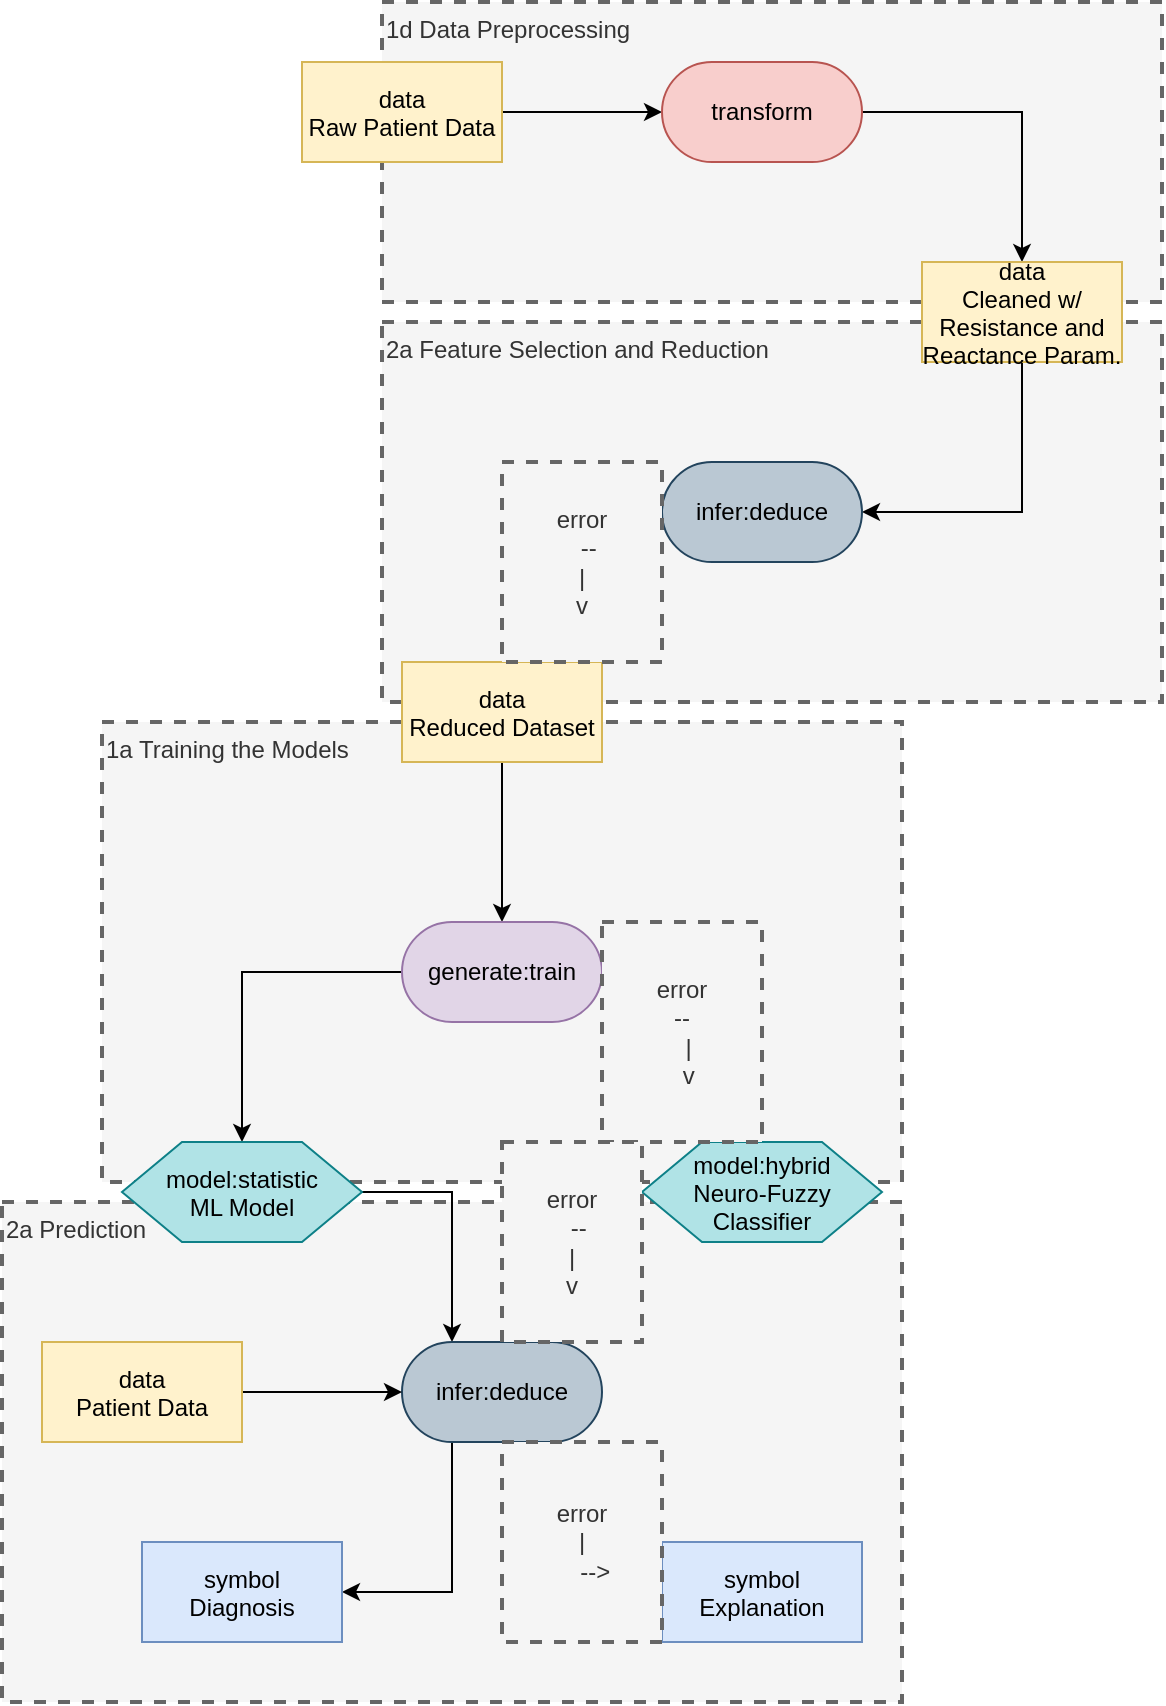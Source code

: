 <mxfile version="27.0.3">
  <diagram name="Page-1" id="siX3Bjw0xhhZiC8nXykk">
    <mxGraphModel dx="786" dy="471" grid="1" gridSize="10" guides="1" tooltips="1" connect="1" arrows="1" fold="1" page="1" pageScale="1" pageWidth="3300" pageHeight="4681" math="0" shadow="0">
      <root>
        <mxCell id="0" />
        <mxCell id="1" parent="0" />
        <mxCell id="oWAYwEZfcSzdN_Cnk6cj-37" value="2a Prediction" style="text;html=1;align=left;verticalAlign=top;whiteSpace=wrap;rounded=0;dashed=1;fillColor=#f5f5f5;fontColor=#333333;strokeColor=#666666;strokeWidth=2;" name="text" vertex="1" parent="1">
          <mxGeometry x="190" y="800" width="450" height="250" as="geometry" />
        </mxCell>
        <mxCell id="oWAYwEZfcSzdN_Cnk6cj-36" value="1a Training the Models" style="text;html=1;align=left;verticalAlign=top;whiteSpace=wrap;rounded=0;dashed=1;fillColor=#f5f5f5;fontColor=#333333;strokeColor=#666666;strokeWidth=2;" name="text" vertex="1" parent="1">
          <mxGeometry x="240" y="560" width="400" height="230" as="geometry" />
        </mxCell>
        <mxCell id="oWAYwEZfcSzdN_Cnk6cj-35" value="2a Feature Selection and Reduction" style="text;html=1;align=left;verticalAlign=top;whiteSpace=wrap;rounded=0;dashed=1;fillColor=#f5f5f5;fontColor=#333333;strokeColor=#666666;strokeWidth=2;" name="text" vertex="1" parent="1">
          <mxGeometry x="380" y="360" width="390" height="190" as="geometry" />
        </mxCell>
        <mxCell id="oWAYwEZfcSzdN_Cnk6cj-34" value="1d Data Preprocessing" style="text;html=1;align=left;verticalAlign=top;whiteSpace=wrap;rounded=0;dashed=1;fillColor=#f5f5f5;fontColor=#333333;strokeColor=#666666;strokeWidth=2;" name="text" vertex="1" parent="1">
          <mxGeometry x="380" y="200" width="390" height="150" as="geometry" />
        </mxCell>
        <mxCell id="oWAYwEZfcSzdN_Cnk6cj-3" style="edgeStyle=orthogonalEdgeStyle;rounded=0;orthogonalLoop=1;jettySize=auto;html=1;exitX=1;exitY=0.5;exitDx=0;exitDy=0;entryX=0;entryY=0.5;entryDx=0;entryDy=0;" edge="1" parent="1" source="oWAYwEZfcSzdN_Cnk6cj-1" target="oWAYwEZfcSzdN_Cnk6cj-2">
          <mxGeometry relative="1" as="geometry" />
        </mxCell>
        <mxCell id="oWAYwEZfcSzdN_Cnk6cj-1" value="data&#xa;Raw Patient Data" style="rectangle;fillColor=#fff2cc;strokeColor=#d6b656;" name="data" vertex="1" parent="1">
          <mxGeometry x="340" y="230" width="100" height="50" as="geometry" />
        </mxCell>
        <mxCell id="oWAYwEZfcSzdN_Cnk6cj-5" style="edgeStyle=orthogonalEdgeStyle;rounded=0;orthogonalLoop=1;jettySize=auto;html=1;exitX=1;exitY=0.5;exitDx=0;exitDy=0;entryX=0.5;entryY=0;entryDx=0;entryDy=0;" edge="1" parent="1" source="oWAYwEZfcSzdN_Cnk6cj-2" target="oWAYwEZfcSzdN_Cnk6cj-4">
          <mxGeometry relative="1" as="geometry" />
        </mxCell>
        <mxCell id="oWAYwEZfcSzdN_Cnk6cj-2" value="transform" style="rounded=1;whiteSpace=wrap;html=1;arcSize=50;fillColor=#f8cecc;strokeColor=#b85450;" name="transform" vertex="1" parent="1">
          <mxGeometry x="520" y="230" width="100" height="50" as="geometry" />
        </mxCell>
        <mxCell id="oWAYwEZfcSzdN_Cnk6cj-7" style="edgeStyle=orthogonalEdgeStyle;rounded=0;orthogonalLoop=1;jettySize=auto;html=1;exitX=0.5;exitY=1;exitDx=0;exitDy=0;entryX=1;entryY=0.5;entryDx=0;entryDy=0;" edge="1" parent="1" source="oWAYwEZfcSzdN_Cnk6cj-4" target="oWAYwEZfcSzdN_Cnk6cj-6">
          <mxGeometry relative="1" as="geometry" />
        </mxCell>
        <mxCell id="oWAYwEZfcSzdN_Cnk6cj-4" value="data&#xa;Cleaned w/&#xa;Resistance and&#xa;Reactance Param." style="rectangle;fillColor=#fff2cc;strokeColor=#d6b656;" name="data" vertex="1" parent="1">
          <mxGeometry x="650" y="330" width="100" height="50" as="geometry" />
        </mxCell>
        <mxCell id="oWAYwEZfcSzdN_Cnk6cj-6" value="infer:deduce" style="rounded=1;whiteSpace=wrap;html=1;arcSize=50;fillColor=#bac8d3;strokeColor=#23445d;" name="infer:deduce" vertex="1" parent="1">
          <mxGeometry x="520" y="430" width="100" height="50" as="geometry" />
        </mxCell>
        <mxCell id="oWAYwEZfcSzdN_Cnk6cj-13" style="edgeStyle=orthogonalEdgeStyle;rounded=0;orthogonalLoop=1;jettySize=auto;html=1;exitX=0.5;exitY=1;exitDx=0;exitDy=0;entryX=0.5;entryY=0;entryDx=0;entryDy=0;" edge="1" parent="1" source="oWAYwEZfcSzdN_Cnk6cj-9" target="oWAYwEZfcSzdN_Cnk6cj-12">
          <mxGeometry relative="1" as="geometry" />
        </mxCell>
        <mxCell id="oWAYwEZfcSzdN_Cnk6cj-9" value="data&#xa;Reduced Dataset" style="rectangle;fillColor=#fff2cc;strokeColor=#d6b656;" name="data" vertex="1" parent="1">
          <mxGeometry x="390" y="530" width="100" height="50" as="geometry" />
        </mxCell>
        <mxCell id="oWAYwEZfcSzdN_Cnk6cj-11" value="&lt;div&gt;error&lt;/div&gt;&lt;div&gt;&amp;nbsp; --&lt;/div&gt;&lt;div&gt;|&lt;/div&gt;&lt;div&gt;v&lt;/div&gt;" style="text;html=1;align=center;verticalAlign=middle;whiteSpace=wrap;rounded=0;dashed=1;fillColor=#f5f5f5;fontColor=#333333;strokeColor=#666666;strokeWidth=2;" name="text" vertex="1" parent="1">
          <mxGeometry x="440" y="430" width="80" height="100" as="geometry" />
        </mxCell>
        <mxCell id="oWAYwEZfcSzdN_Cnk6cj-15" style="edgeStyle=orthogonalEdgeStyle;rounded=0;orthogonalLoop=1;jettySize=auto;html=1;exitX=0;exitY=0.5;exitDx=0;exitDy=0;entryX=0.5;entryY=0;entryDx=0;entryDy=0;" edge="1" parent="1" source="oWAYwEZfcSzdN_Cnk6cj-12" target="oWAYwEZfcSzdN_Cnk6cj-14">
          <mxGeometry relative="1" as="geometry" />
        </mxCell>
        <mxCell id="oWAYwEZfcSzdN_Cnk6cj-12" value="generate:train" style="rounded=1;whiteSpace=wrap;html=1;arcSize=50;fillColor=#e1d5e7;strokeColor=#9673a6;" name="generate:train" vertex="1" parent="1">
          <mxGeometry x="390" y="660" width="100" height="50" as="geometry" />
        </mxCell>
        <mxCell id="oWAYwEZfcSzdN_Cnk6cj-24" style="edgeStyle=orthogonalEdgeStyle;rounded=0;orthogonalLoop=1;jettySize=auto;html=1;exitX=1;exitY=0.5;exitDx=0;exitDy=0;entryX=0.25;entryY=0;entryDx=0;entryDy=0;" edge="1" parent="1" source="oWAYwEZfcSzdN_Cnk6cj-14" target="oWAYwEZfcSzdN_Cnk6cj-20">
          <mxGeometry relative="1" as="geometry" />
        </mxCell>
        <mxCell id="oWAYwEZfcSzdN_Cnk6cj-14" value="model:statistic&#xa;ML Model" style="shape=hexagon;perimeter=hexagonPerimeter2;fillColor=#b0e3e6;strokeColor=#0e8088;" name="model" vertex="1" parent="1">
          <mxGeometry x="250" y="770" width="120" height="50" as="geometry" />
        </mxCell>
        <mxCell id="oWAYwEZfcSzdN_Cnk6cj-16" value="model:hybrid&#xa;Neuro-Fuzzy&#xa;Classifier" style="shape=hexagon;perimeter=hexagonPerimeter2;fillColor=#b0e3e6;strokeColor=#0e8088;" name="model" vertex="1" parent="1">
          <mxGeometry x="510" y="770" width="120" height="50" as="geometry" />
        </mxCell>
        <mxCell id="oWAYwEZfcSzdN_Cnk6cj-19" value="&lt;div&gt;error&lt;/div&gt;&lt;div&gt;--&lt;/div&gt;&lt;div&gt;&amp;nbsp; |&lt;/div&gt;&lt;div&gt;&amp;nbsp; v&lt;/div&gt;" style="text;html=1;align=center;verticalAlign=middle;whiteSpace=wrap;rounded=0;dashed=1;fillColor=#f5f5f5;fontColor=#333333;strokeColor=#666666;strokeWidth=2;" name="text" vertex="1" parent="1">
          <mxGeometry x="490" y="660" width="80" height="110" as="geometry" />
        </mxCell>
        <mxCell id="oWAYwEZfcSzdN_Cnk6cj-30" style="edgeStyle=orthogonalEdgeStyle;rounded=0;orthogonalLoop=1;jettySize=auto;html=1;exitX=0.25;exitY=1;exitDx=0;exitDy=0;entryX=1;entryY=0.5;entryDx=0;entryDy=0;" edge="1" parent="1" source="oWAYwEZfcSzdN_Cnk6cj-20" target="oWAYwEZfcSzdN_Cnk6cj-28">
          <mxGeometry relative="1" as="geometry" />
        </mxCell>
        <mxCell id="oWAYwEZfcSzdN_Cnk6cj-20" value="infer:deduce" style="rounded=1;whiteSpace=wrap;html=1;arcSize=50;fillColor=#bac8d3;strokeColor=#23445d;" name="infer:deduce" vertex="1" parent="1">
          <mxGeometry x="390" y="870" width="100" height="50" as="geometry" />
        </mxCell>
        <mxCell id="oWAYwEZfcSzdN_Cnk6cj-25" value="&lt;div&gt;error&lt;/div&gt;&lt;div&gt;&amp;nbsp; --&lt;/div&gt;&lt;div&gt;|&lt;/div&gt;&lt;div&gt;v&lt;/div&gt;" style="text;html=1;align=center;verticalAlign=middle;whiteSpace=wrap;rounded=0;dashed=1;fillColor=#f5f5f5;fontColor=#333333;strokeColor=#666666;strokeWidth=2;" name="text" vertex="1" parent="1">
          <mxGeometry x="440" y="770" width="70" height="100" as="geometry" />
        </mxCell>
        <mxCell id="oWAYwEZfcSzdN_Cnk6cj-27" style="edgeStyle=orthogonalEdgeStyle;rounded=0;orthogonalLoop=1;jettySize=auto;html=1;exitX=1;exitY=0.5;exitDx=0;exitDy=0;entryX=0;entryY=0.5;entryDx=0;entryDy=0;" edge="1" parent="1" source="oWAYwEZfcSzdN_Cnk6cj-26" target="oWAYwEZfcSzdN_Cnk6cj-20">
          <mxGeometry relative="1" as="geometry" />
        </mxCell>
        <mxCell id="oWAYwEZfcSzdN_Cnk6cj-26" value="data&#xa;Patient Data" style="rectangle;fillColor=#fff2cc;strokeColor=#d6b656;" name="data" vertex="1" parent="1">
          <mxGeometry x="210" y="870" width="100" height="50" as="geometry" />
        </mxCell>
        <mxCell id="oWAYwEZfcSzdN_Cnk6cj-28" value="symbol&#xa;Diagnosis" style="rectangle;fillColor=#dae8fc;strokeColor=#6c8ebf;" name="symbol" vertex="1" parent="1">
          <mxGeometry x="260" y="970" width="100" height="50" as="geometry" />
        </mxCell>
        <mxCell id="oWAYwEZfcSzdN_Cnk6cj-31" value="symbol&#xa;Explanation" style="rectangle;fillColor=#dae8fc;strokeColor=#6c8ebf;" name="symbol" vertex="1" parent="1">
          <mxGeometry x="520" y="970" width="100" height="50" as="geometry" />
        </mxCell>
        <mxCell id="oWAYwEZfcSzdN_Cnk6cj-33" value="&lt;div&gt;error&lt;/div&gt;&lt;div&gt;|&lt;/div&gt;&lt;div&gt;&amp;nbsp;&amp;nbsp;&amp;nbsp; --&amp;gt;&lt;/div&gt;" style="text;html=1;align=center;verticalAlign=middle;whiteSpace=wrap;rounded=0;dashed=1;fillColor=#f5f5f5;fontColor=#333333;strokeColor=#666666;strokeWidth=2;" name="text" vertex="1" parent="1">
          <mxGeometry x="440" y="920" width="80" height="100" as="geometry" />
        </mxCell>
      </root>
    </mxGraphModel>
  </diagram>
</mxfile>
